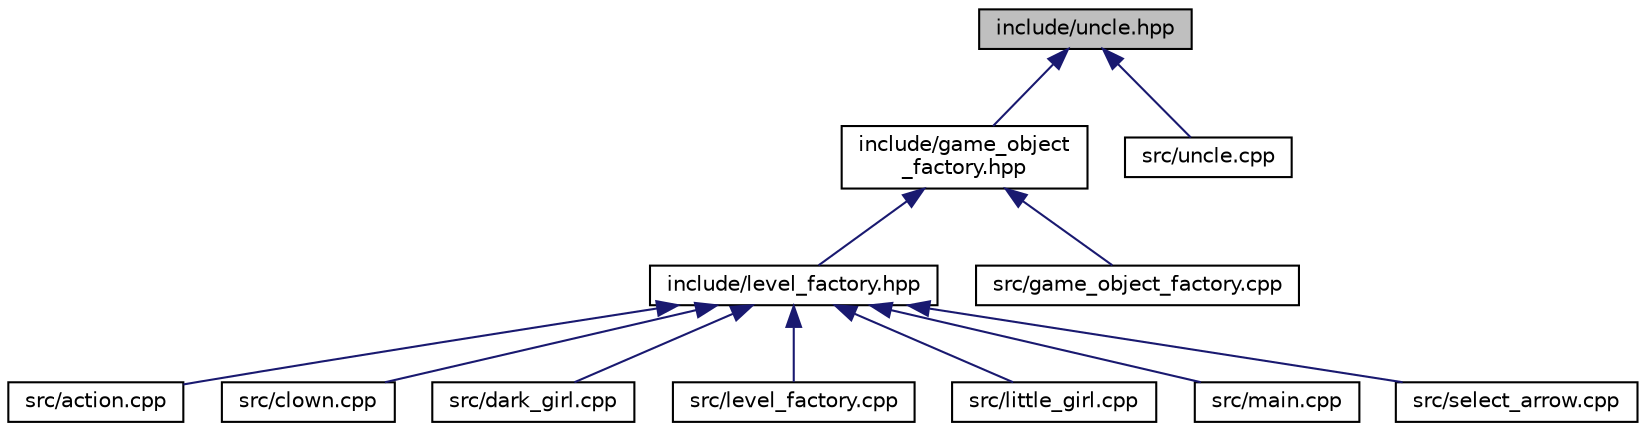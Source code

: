 digraph "include/uncle.hpp"
{
  edge [fontname="Helvetica",fontsize="10",labelfontname="Helvetica",labelfontsize="10"];
  node [fontname="Helvetica",fontsize="10",shape=record];
  Node1 [label="include/uncle.hpp",height=0.2,width=0.4,color="black", fillcolor="grey75", style="filled", fontcolor="black"];
  Node1 -> Node2 [dir="back",color="midnightblue",fontsize="10",style="solid"];
  Node2 [label="include/game_object\l_factory.hpp",height=0.2,width=0.4,color="black", fillcolor="white", style="filled",URL="$game__object__factory_8hpp.html"];
  Node2 -> Node3 [dir="back",color="midnightblue",fontsize="10",style="solid"];
  Node3 [label="include/level_factory.hpp",height=0.2,width=0.4,color="black", fillcolor="white", style="filled",URL="$level__factory_8hpp.html"];
  Node3 -> Node4 [dir="back",color="midnightblue",fontsize="10",style="solid"];
  Node4 [label="src/action.cpp",height=0.2,width=0.4,color="black", fillcolor="white", style="filled",URL="$action_8cpp.html"];
  Node3 -> Node5 [dir="back",color="midnightblue",fontsize="10",style="solid"];
  Node5 [label="src/clown.cpp",height=0.2,width=0.4,color="black", fillcolor="white", style="filled",URL="$clown_8cpp.html"];
  Node3 -> Node6 [dir="back",color="midnightblue",fontsize="10",style="solid"];
  Node6 [label="src/dark_girl.cpp",height=0.2,width=0.4,color="black", fillcolor="white", style="filled",URL="$dark__girl_8cpp.html"];
  Node3 -> Node7 [dir="back",color="midnightblue",fontsize="10",style="solid"];
  Node7 [label="src/level_factory.cpp",height=0.2,width=0.4,color="black", fillcolor="white", style="filled",URL="$level__factory_8cpp.html"];
  Node3 -> Node8 [dir="back",color="midnightblue",fontsize="10",style="solid"];
  Node8 [label="src/little_girl.cpp",height=0.2,width=0.4,color="black", fillcolor="white", style="filled",URL="$little__girl_8cpp.html"];
  Node3 -> Node9 [dir="back",color="midnightblue",fontsize="10",style="solid"];
  Node9 [label="src/main.cpp",height=0.2,width=0.4,color="black", fillcolor="white", style="filled",URL="$main_8cpp.html"];
  Node3 -> Node10 [dir="back",color="midnightblue",fontsize="10",style="solid"];
  Node10 [label="src/select_arrow.cpp",height=0.2,width=0.4,color="black", fillcolor="white", style="filled",URL="$select__arrow_8cpp.html"];
  Node2 -> Node11 [dir="back",color="midnightblue",fontsize="10",style="solid"];
  Node11 [label="src/game_object_factory.cpp",height=0.2,width=0.4,color="black", fillcolor="white", style="filled",URL="$game__object__factory_8cpp.html"];
  Node1 -> Node12 [dir="back",color="midnightblue",fontsize="10",style="solid"];
  Node12 [label="src/uncle.cpp",height=0.2,width=0.4,color="black", fillcolor="white", style="filled",URL="$uncle_8cpp.html"];
}
